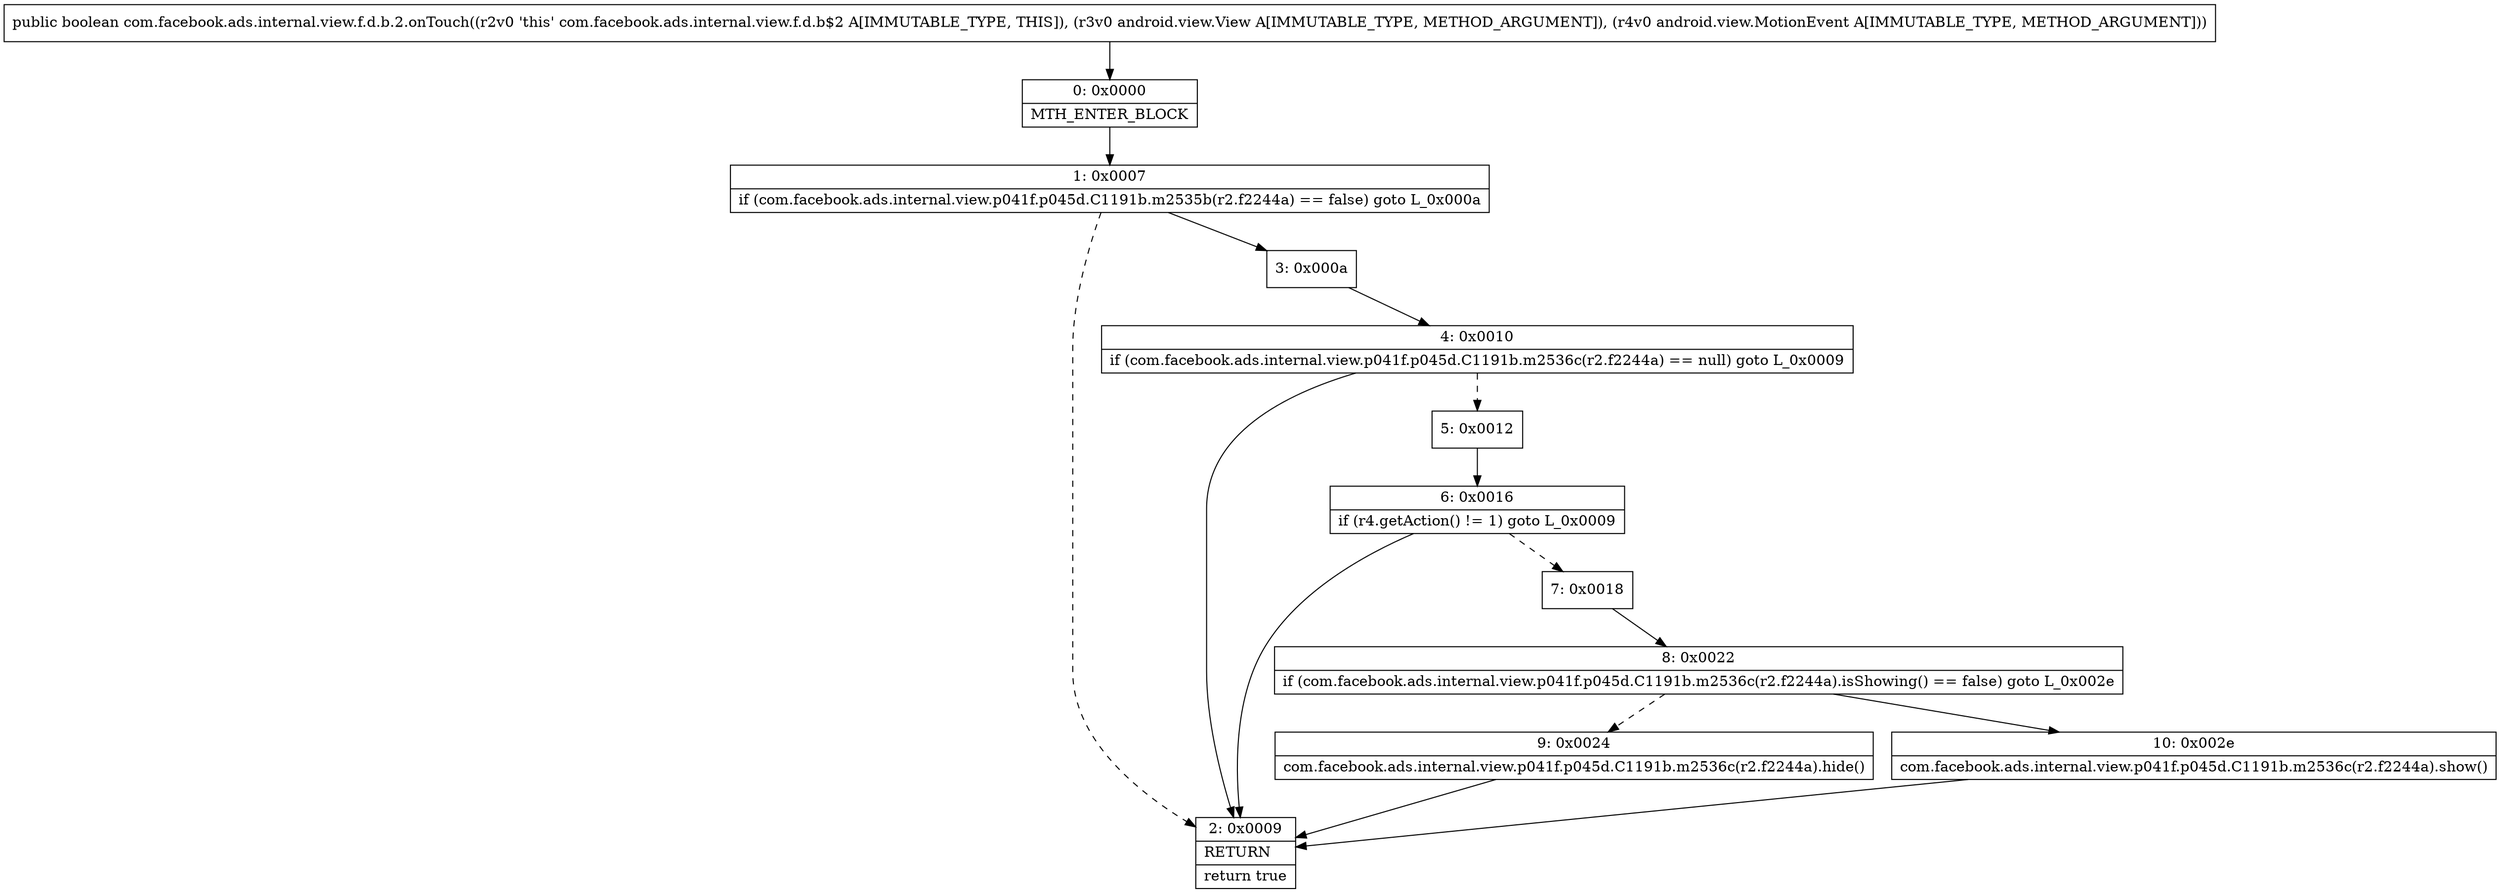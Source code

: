 digraph "CFG forcom.facebook.ads.internal.view.f.d.b.2.onTouch(Landroid\/view\/View;Landroid\/view\/MotionEvent;)Z" {
Node_0 [shape=record,label="{0\:\ 0x0000|MTH_ENTER_BLOCK\l}"];
Node_1 [shape=record,label="{1\:\ 0x0007|if (com.facebook.ads.internal.view.p041f.p045d.C1191b.m2535b(r2.f2244a) == false) goto L_0x000a\l}"];
Node_2 [shape=record,label="{2\:\ 0x0009|RETURN\l|return true\l}"];
Node_3 [shape=record,label="{3\:\ 0x000a}"];
Node_4 [shape=record,label="{4\:\ 0x0010|if (com.facebook.ads.internal.view.p041f.p045d.C1191b.m2536c(r2.f2244a) == null) goto L_0x0009\l}"];
Node_5 [shape=record,label="{5\:\ 0x0012}"];
Node_6 [shape=record,label="{6\:\ 0x0016|if (r4.getAction() != 1) goto L_0x0009\l}"];
Node_7 [shape=record,label="{7\:\ 0x0018}"];
Node_8 [shape=record,label="{8\:\ 0x0022|if (com.facebook.ads.internal.view.p041f.p045d.C1191b.m2536c(r2.f2244a).isShowing() == false) goto L_0x002e\l}"];
Node_9 [shape=record,label="{9\:\ 0x0024|com.facebook.ads.internal.view.p041f.p045d.C1191b.m2536c(r2.f2244a).hide()\l}"];
Node_10 [shape=record,label="{10\:\ 0x002e|com.facebook.ads.internal.view.p041f.p045d.C1191b.m2536c(r2.f2244a).show()\l}"];
MethodNode[shape=record,label="{public boolean com.facebook.ads.internal.view.f.d.b.2.onTouch((r2v0 'this' com.facebook.ads.internal.view.f.d.b$2 A[IMMUTABLE_TYPE, THIS]), (r3v0 android.view.View A[IMMUTABLE_TYPE, METHOD_ARGUMENT]), (r4v0 android.view.MotionEvent A[IMMUTABLE_TYPE, METHOD_ARGUMENT])) }"];
MethodNode -> Node_0;
Node_0 -> Node_1;
Node_1 -> Node_2[style=dashed];
Node_1 -> Node_3;
Node_3 -> Node_4;
Node_4 -> Node_2;
Node_4 -> Node_5[style=dashed];
Node_5 -> Node_6;
Node_6 -> Node_2;
Node_6 -> Node_7[style=dashed];
Node_7 -> Node_8;
Node_8 -> Node_9[style=dashed];
Node_8 -> Node_10;
Node_9 -> Node_2;
Node_10 -> Node_2;
}

